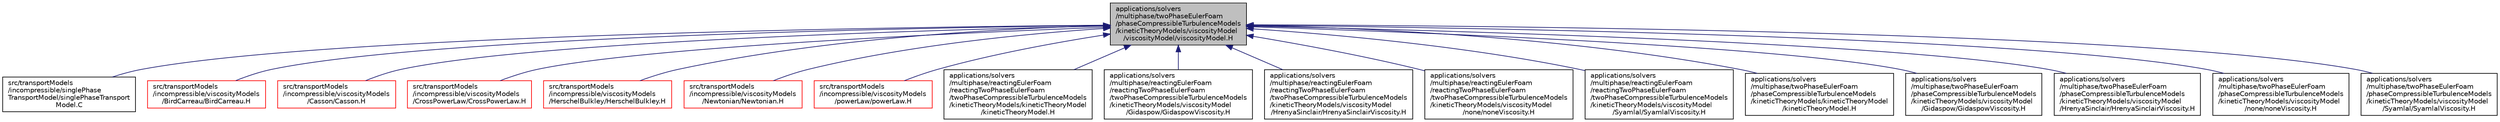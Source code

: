 digraph "applications/solvers/multiphase/twoPhaseEulerFoam/phaseCompressibleTurbulenceModels/kineticTheoryModels/viscosityModel/viscosityModel/viscosityModel.H"
{
  bgcolor="transparent";
  edge [fontname="Helvetica",fontsize="10",labelfontname="Helvetica",labelfontsize="10"];
  node [fontname="Helvetica",fontsize="10",shape=record];
  Node316 [label="applications/solvers\l/multiphase/twoPhaseEulerFoam\l/phaseCompressibleTurbulenceModels\l/kineticTheoryModels/viscosityModel\l/viscosityModel/viscosityModel.H",height=0.2,width=0.4,color="black", fillcolor="grey75", style="filled", fontcolor="black"];
  Node316 -> Node317 [dir="back",color="midnightblue",fontsize="10",style="solid",fontname="Helvetica"];
  Node317 [label="src/transportModels\l/incompressible/singlePhase\lTransportModel/singlePhaseTransport\lModel.C",height=0.2,width=0.4,color="black",URL="$a17306.html"];
  Node316 -> Node318 [dir="back",color="midnightblue",fontsize="10",style="solid",fontname="Helvetica"];
  Node318 [label="src/transportModels\l/incompressible/viscosityModels\l/BirdCarreau/BirdCarreau.H",height=0.2,width=0.4,color="red",URL="$a17321.html"];
  Node316 -> Node320 [dir="back",color="midnightblue",fontsize="10",style="solid",fontname="Helvetica"];
  Node320 [label="src/transportModels\l/incompressible/viscosityModels\l/Casson/Casson.H",height=0.2,width=0.4,color="red",URL="$a17327.html"];
  Node316 -> Node322 [dir="back",color="midnightblue",fontsize="10",style="solid",fontname="Helvetica"];
  Node322 [label="src/transportModels\l/incompressible/viscosityModels\l/CrossPowerLaw/CrossPowerLaw.H",height=0.2,width=0.4,color="red",URL="$a17333.html"];
  Node316 -> Node324 [dir="back",color="midnightblue",fontsize="10",style="solid",fontname="Helvetica"];
  Node324 [label="src/transportModels\l/incompressible/viscosityModels\l/HerschelBulkley/HerschelBulkley.H",height=0.2,width=0.4,color="red",URL="$a17339.html"];
  Node316 -> Node326 [dir="back",color="midnightblue",fontsize="10",style="solid",fontname="Helvetica"];
  Node326 [label="src/transportModels\l/incompressible/viscosityModels\l/Newtonian/Newtonian.H",height=0.2,width=0.4,color="red",URL="$a17345.html"];
  Node316 -> Node328 [dir="back",color="midnightblue",fontsize="10",style="solid",fontname="Helvetica"];
  Node328 [label="src/transportModels\l/incompressible/viscosityModels\l/powerLaw/powerLaw.H",height=0.2,width=0.4,color="red",URL="$a41639.html"];
  Node316 -> Node330 [dir="back",color="midnightblue",fontsize="10",style="solid",fontname="Helvetica"];
  Node330 [label="applications/solvers\l/multiphase/reactingEulerFoam\l/reactingTwoPhaseEulerFoam\l/twoPhaseCompressibleTurbulenceModels\l/kineticTheoryModels/kineticTheoryModel\l/kineticTheoryModel.H",height=0.2,width=0.4,color="black",URL="$a40850.html"];
  Node316 -> Node331 [dir="back",color="midnightblue",fontsize="10",style="solid",fontname="Helvetica"];
  Node331 [label="applications/solvers\l/multiphase/reactingEulerFoam\l/reactingTwoPhaseEulerFoam\l/twoPhaseCompressibleTurbulenceModels\l/kineticTheoryModels/viscosityModel\l/Gidaspow/GidaspowViscosity.H",height=0.2,width=0.4,color="black",URL="$a40916.html"];
  Node316 -> Node332 [dir="back",color="midnightblue",fontsize="10",style="solid",fontname="Helvetica"];
  Node332 [label="applications/solvers\l/multiphase/reactingEulerFoam\l/reactingTwoPhaseEulerFoam\l/twoPhaseCompressibleTurbulenceModels\l/kineticTheoryModels/viscosityModel\l/HrenyaSinclair/HrenyaSinclairViscosity.H",height=0.2,width=0.4,color="black",URL="$a40928.html"];
  Node316 -> Node333 [dir="back",color="midnightblue",fontsize="10",style="solid",fontname="Helvetica"];
  Node333 [label="applications/solvers\l/multiphase/reactingEulerFoam\l/reactingTwoPhaseEulerFoam\l/twoPhaseCompressibleTurbulenceModels\l/kineticTheoryModels/viscosityModel\l/none/noneViscosity.H",height=0.2,width=0.4,color="black",URL="$a40940.html"];
  Node316 -> Node334 [dir="back",color="midnightblue",fontsize="10",style="solid",fontname="Helvetica"];
  Node334 [label="applications/solvers\l/multiphase/reactingEulerFoam\l/reactingTwoPhaseEulerFoam\l/twoPhaseCompressibleTurbulenceModels\l/kineticTheoryModels/viscosityModel\l/Syamlal/SyamlalViscosity.H",height=0.2,width=0.4,color="black",URL="$a40952.html"];
  Node316 -> Node335 [dir="back",color="midnightblue",fontsize="10",style="solid",fontname="Helvetica"];
  Node335 [label="applications/solvers\l/multiphase/twoPhaseEulerFoam\l/phaseCompressibleTurbulenceModels\l/kineticTheoryModels/kineticTheoryModel\l/kineticTheoryModel.H",height=0.2,width=0.4,color="black",URL="$a40853.html"];
  Node316 -> Node336 [dir="back",color="midnightblue",fontsize="10",style="solid",fontname="Helvetica"];
  Node336 [label="applications/solvers\l/multiphase/twoPhaseEulerFoam\l/phaseCompressibleTurbulenceModels\l/kineticTheoryModels/viscosityModel\l/Gidaspow/GidaspowViscosity.H",height=0.2,width=0.4,color="black",URL="$a40919.html"];
  Node316 -> Node337 [dir="back",color="midnightblue",fontsize="10",style="solid",fontname="Helvetica"];
  Node337 [label="applications/solvers\l/multiphase/twoPhaseEulerFoam\l/phaseCompressibleTurbulenceModels\l/kineticTheoryModels/viscosityModel\l/HrenyaSinclair/HrenyaSinclairViscosity.H",height=0.2,width=0.4,color="black",URL="$a40931.html"];
  Node316 -> Node338 [dir="back",color="midnightblue",fontsize="10",style="solid",fontname="Helvetica"];
  Node338 [label="applications/solvers\l/multiphase/twoPhaseEulerFoam\l/phaseCompressibleTurbulenceModels\l/kineticTheoryModels/viscosityModel\l/none/noneViscosity.H",height=0.2,width=0.4,color="black",URL="$a40943.html"];
  Node316 -> Node339 [dir="back",color="midnightblue",fontsize="10",style="solid",fontname="Helvetica"];
  Node339 [label="applications/solvers\l/multiphase/twoPhaseEulerFoam\l/phaseCompressibleTurbulenceModels\l/kineticTheoryModels/viscosityModel\l/Syamlal/SyamlalViscosity.H",height=0.2,width=0.4,color="black",URL="$a40955.html"];
}
